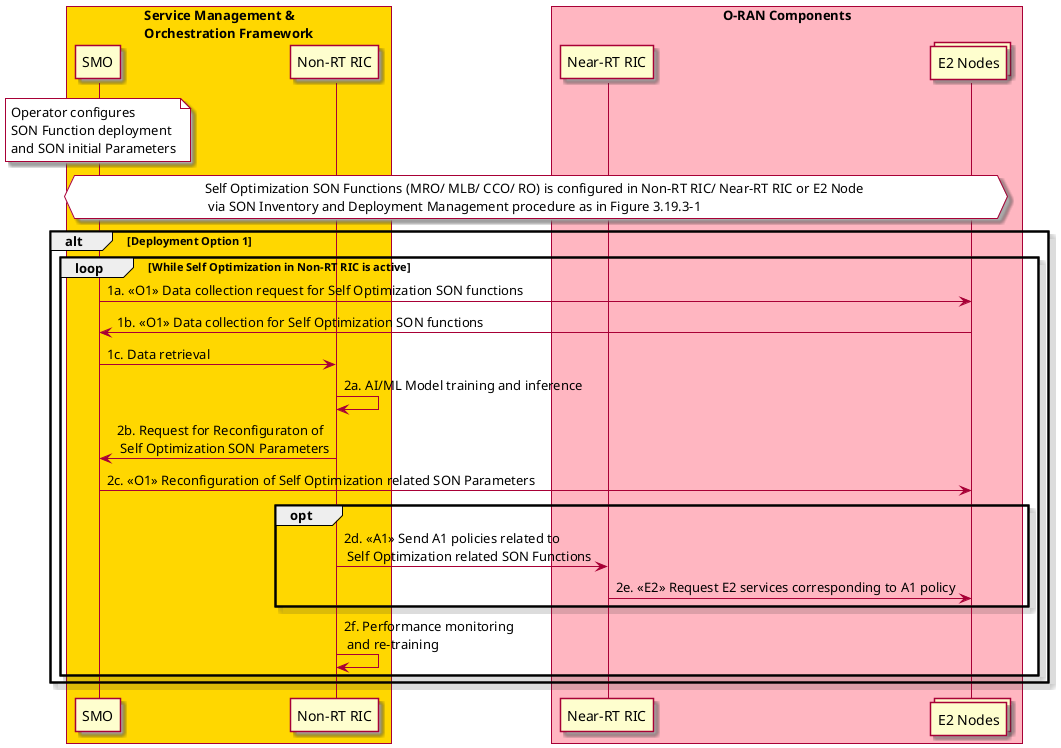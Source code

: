 @startuml
skinparam ParticipantPadding 5
skinparam BoxPadding 10
skinparam defaultFontSize 12
Autonumber
@startuml
skin rose
skinparam ParticipantPadding 5
skinparam BoxPadding 10
skinparam lifelineStrategy solid
box "Service Management & \nOrchestration Framework" #gold
participant "SMO" as smo
Participant "Non-RT RIC" as nonrt
end box
box "O-RAN Components" #lightpink
participant “Near-RT RIC” as ric
collections “E2 Nodes” as e2node
endbox
note over smo #white: Operator configures \nSON Function deployment\nand SON initial Parameters
hnote over smo, e2node #white: Self Optimization SON Functions (MRO/ MLB/ CCO/ RO) is configured in Non-RT RIC/ Near-RT RIC or E2 Node \n via SON Inventory and Deployment Management procedure as in Figure 3.19.3-1
alt Deployment Option 1
'group Self Optimization SON Functions in Non-RT RIC Loop
loop While Self Optimization in Non-RT RIC is active
smo->e2node: 1a. <<O1>> Data collection request for Self Optimization SON functions
e2node->smo: 1b. <<O1>> Data collection for Self Optimization SON functions
smo->nonrt: 1c. Data retrieval
nonrt->nonrt: 2a. AI/ML Model training and inference
nonrt->smo: 2b. Request for Reconfiguraton of \n Self Optimization SON Parameters
smo->e2node: 2c. <<O1>> Reconfiguration of Self Optimization related SON Parameters
opt
nonrt->ric: 2d. <<A1>> Send A1 policies related to \n Self Optimization related SON Functions
ric->e2node: 2e. <<E2>> Request E2 services corresponding to A1 policy
end
nonrt->nonrt: 2f. Performance monitoring \n and re-training
end
'end
end
@enduml

